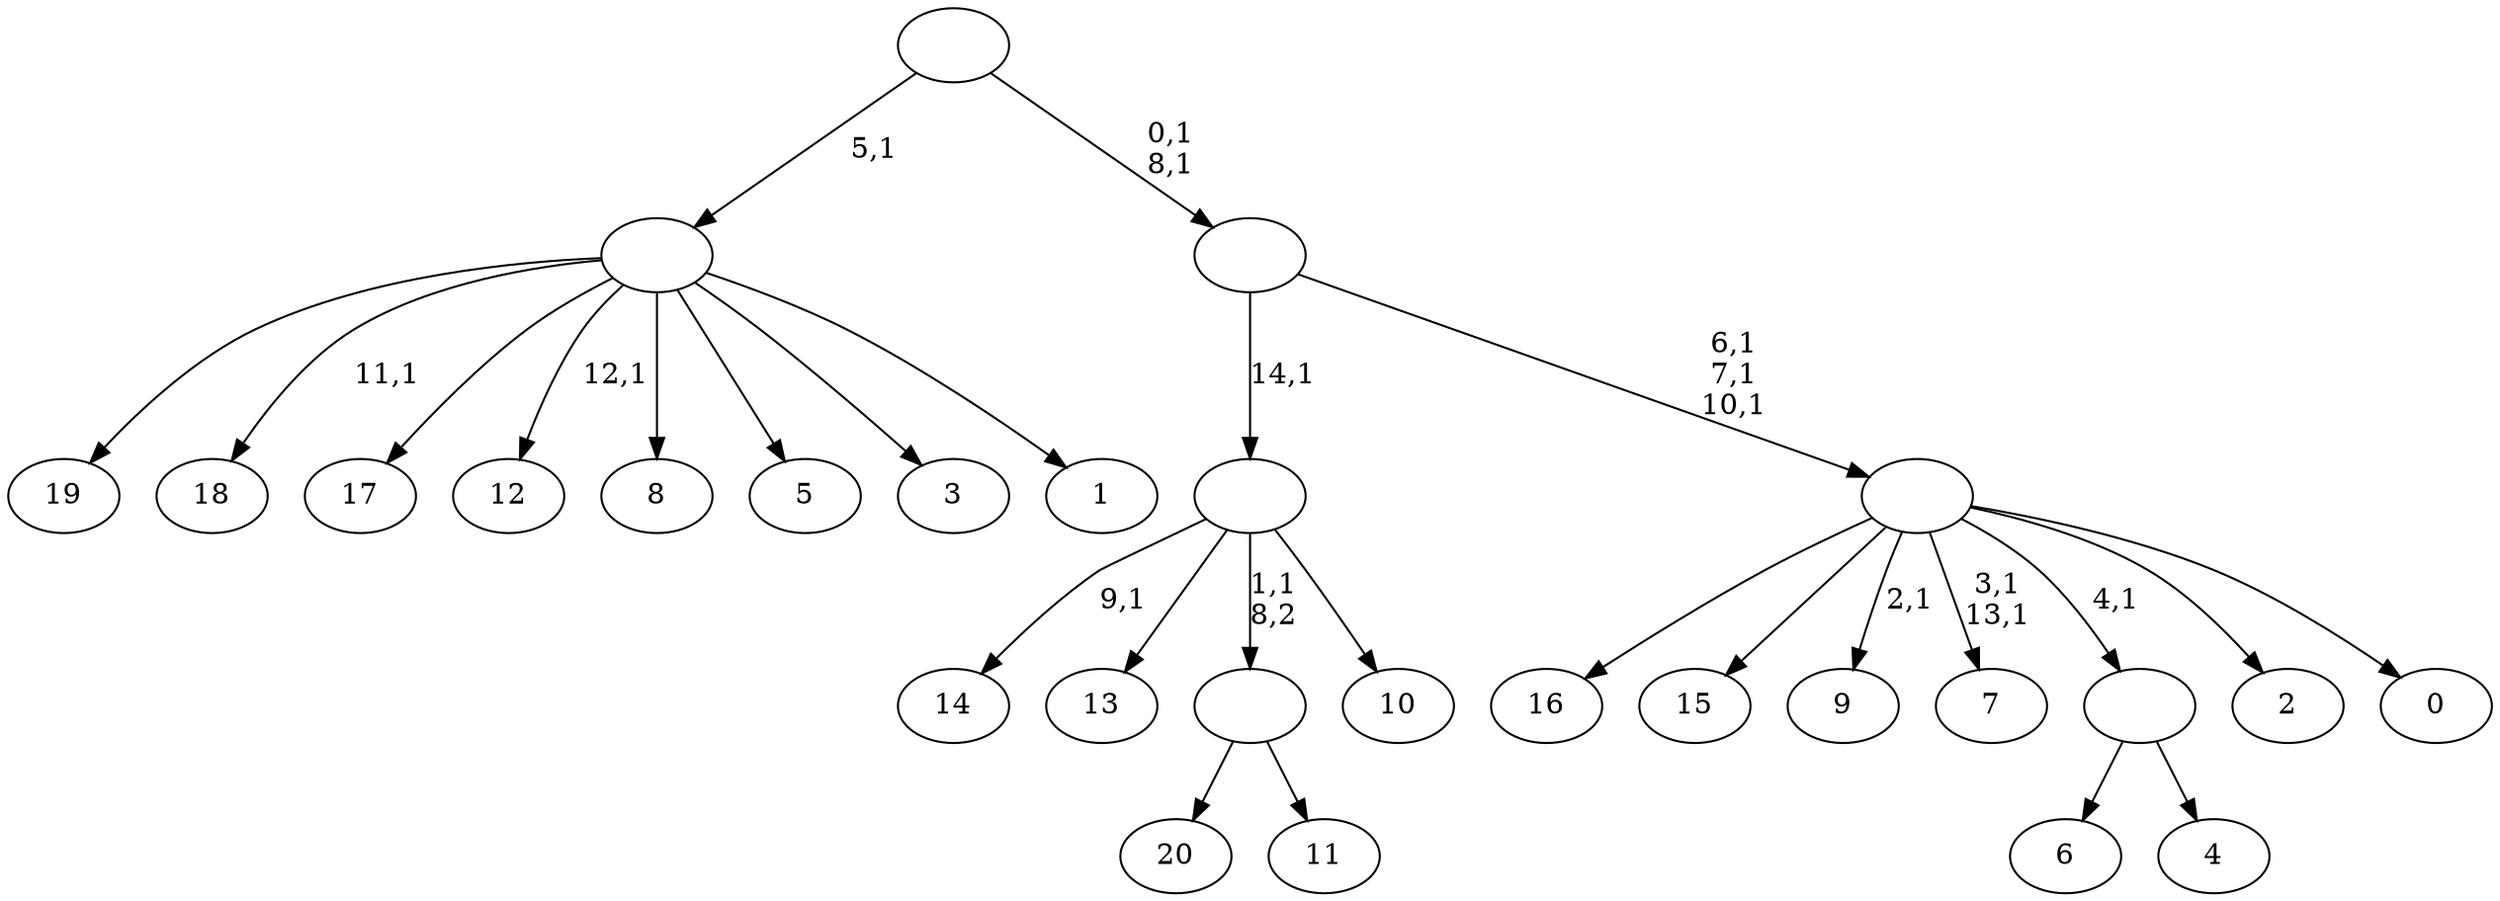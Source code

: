digraph T {
	36 [label="20"]
	35 [label="19"]
	34 [label="18"]
	32 [label="17"]
	31 [label="16"]
	30 [label="15"]
	29 [label="14"]
	27 [label="13"]
	26 [label="12"]
	24 [label="11"]
	23 [label=""]
	22 [label="10"]
	21 [label=""]
	20 [label="9"]
	18 [label="8"]
	17 [label="7"]
	14 [label="6"]
	13 [label="5"]
	12 [label="4"]
	11 [label=""]
	10 [label="3"]
	9 [label="2"]
	8 [label="1"]
	7 [label=""]
	6 [label="0"]
	5 [label=""]
	2 [label=""]
	0 [label=""]
	23 -> 36 [label=""]
	23 -> 24 [label=""]
	21 -> 29 [label="9,1"]
	21 -> 27 [label=""]
	21 -> 23 [label="1,1\n8,2"]
	21 -> 22 [label=""]
	11 -> 14 [label=""]
	11 -> 12 [label=""]
	7 -> 26 [label="12,1"]
	7 -> 34 [label="11,1"]
	7 -> 35 [label=""]
	7 -> 32 [label=""]
	7 -> 18 [label=""]
	7 -> 13 [label=""]
	7 -> 10 [label=""]
	7 -> 8 [label=""]
	5 -> 17 [label="3,1\n13,1"]
	5 -> 20 [label="2,1"]
	5 -> 31 [label=""]
	5 -> 30 [label=""]
	5 -> 11 [label="4,1"]
	5 -> 9 [label=""]
	5 -> 6 [label=""]
	2 -> 5 [label="6,1\n7,1\n10,1"]
	2 -> 21 [label="14,1"]
	0 -> 2 [label="0,1\n8,1"]
	0 -> 7 [label="5,1"]
}
